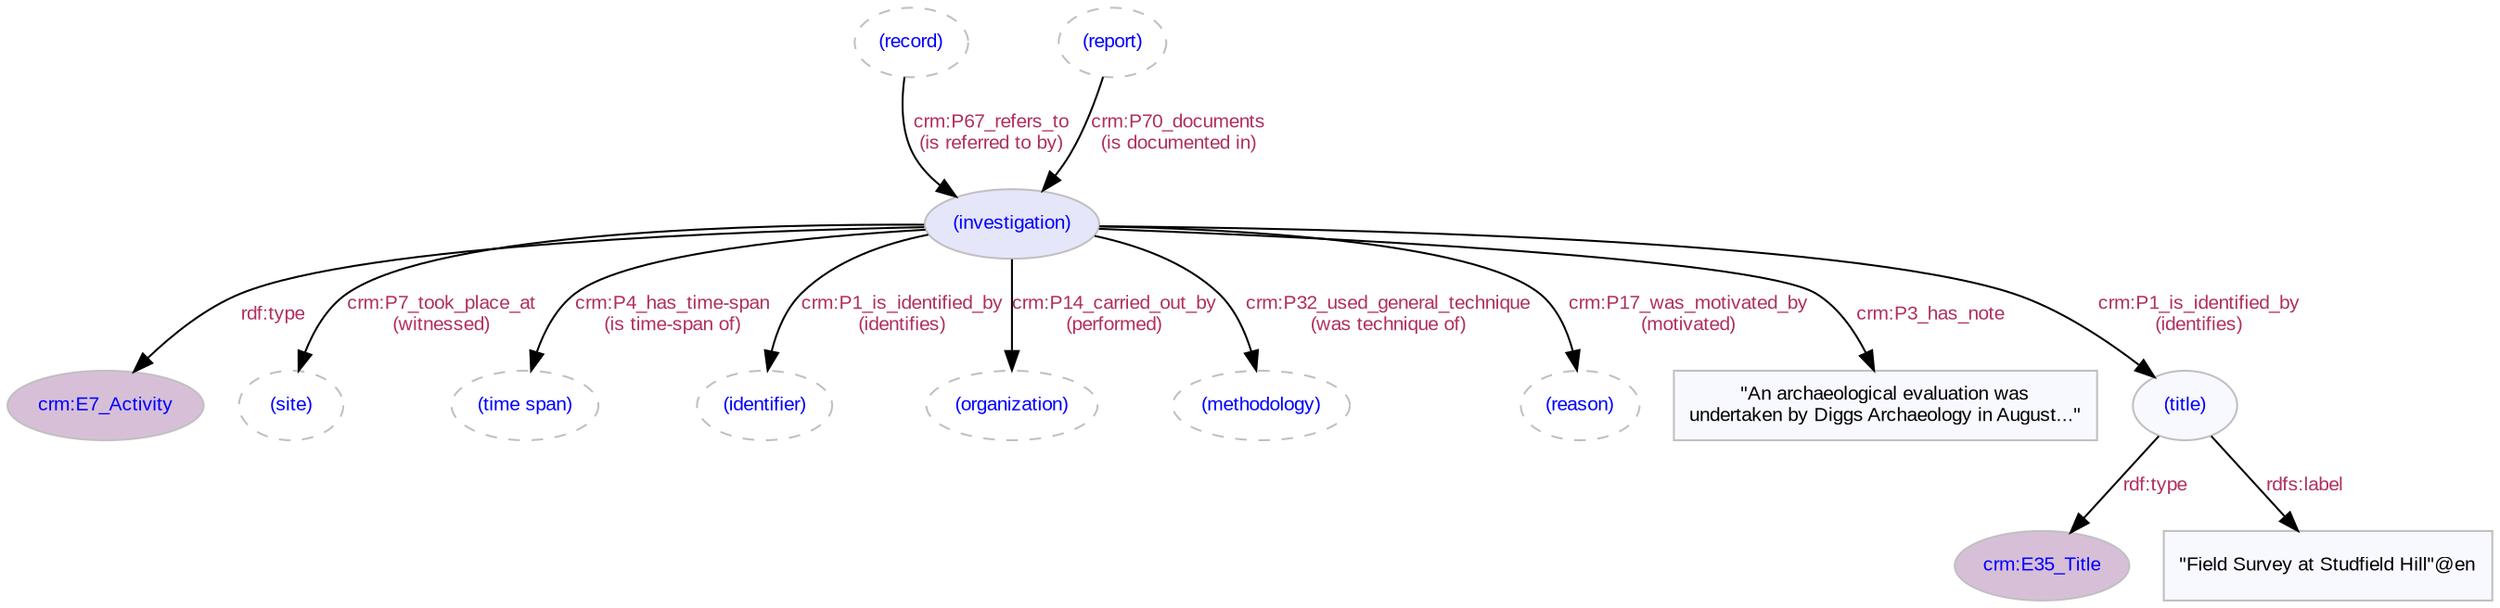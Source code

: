 digraph {
   // label = "Investigation";
   // labelloc = "t";
   node [color=gray, fontcolor=blue, fontsize=10, fontname=Arial, style=filled, fillcolor=ghostwhite];
   edge [color=black, fontcolor=maroon, fontsize=10, fontname=Arial];
   "crm:E7_Activity" [fillcolor=thistle, URL="http://www.cidoc-crm.org/cidoc-crm/E7_Activity"];  
   "crm:E35_Title" [fillcolor=thistle, URL="http://www.cidoc-crm.org/cidoc-crm/E35_Title"];      
   "(record)" [style=dashed];
   "(site)" [style=dashed]; 
   "(time span)" [style=dashed]; 
   "(report)" [style=dashed]; 
   "(investigation)" [fillcolor=lavender];
   "(identifier)" [style=dashed];
   "(organization)" [style=dashed];
   "(methodology)" [style=dashed];
   "(reason)" [style=dashed];   
   "\"Field Survey at Studfield Hill\"@en" [shape=box, fontcolor=black];
   "\"An archaeological evaluation was\nundertaken by Diggs Archaeology in August...\""  [shape=box, fontcolor=black];
   "(record)" -> "(investigation)" [label="crm:P67_refers_to\n(is referred to by)", labelURL="http://www.cidoc-crm.org/cidoc-crm/P67_refers_to"];   
   "(investigation)" -> "crm:E7_Activity" [label="rdf:type", labelURL="http://www.w3.org/1999/02/22-rdf-syntax-ns#type"];
   "(investigation)" -> "(methodology)" [label="crm:P32_used_general_technique\n(was technique of)", labelURL="http://www.cidoc-crm.org/cidoc-crm/P32_used_general_technique"];
   "(investigation)" -> "(identifier)" [label="crm:P1_is_identified_by\n(identifies)", labelURL="http://www.cidoc-crm.org/cidoc-crm/P1_is_identified_by"];
   "(investigation)" -> "(reason)" [label="crm:P17_was_motivated_by\n(motivated)", labelURL="http://www.cidoc-crm.org/cidoc-crm/P17_was_motivated_by"];
   "(investigation)" -> "(organization)" [label="crm:P14_carried_out_by\n(performed)", labelURL="http://www.cidoc-crm.org/cidoc-crm/P14_carried_out_by"];
   "(investigation)" -> "(time span)" [label="crm:P4_has_time-span\n(is time-span of)", labelURL="http://www.cidoc-crm.org/cidoc-crm/P4_has_time-span"];
   "(investigation)" -> "(site)" [label="crm:P7_took_place_at\n(witnessed)", labelURL="http://www.cidoc-crm.org/cidoc-crm/P7_took_place_at"];     
   "(investigation)" -> "(title)" [label="crm:P1_is_identified_by\n(identifies)", labelURL="http://www.cidoc-crm.org/cidoc-crm/P1_is_identified_by"];
   "(report)" -> "(investigation)" [label="crm:P70_documents\n(is documented in)", labelURL="http://www.cidoc-crm.org/cidoc-crm/P70_documents"];     
   "(title)" -> "crm:E35_Title" [label="rdf:type", labelURL="http://www.w3.org/1999/02/22-rdf-syntax-ns#type"];
   "(title)" -> "\"Field Survey at Studfield Hill\"@en" [label="rdfs:label", labelURL="http://www.w3.org/2000/01/rdf-schema#label"];   
   "(investigation)" -> "\"An archaeological evaluation was\nundertaken by Diggs Archaeology in August...\"" [label="crm:P3_has_note", labelURL="http://www.cidoc-crm.org/cidoc-crm/P3_has_note"];
   
}
